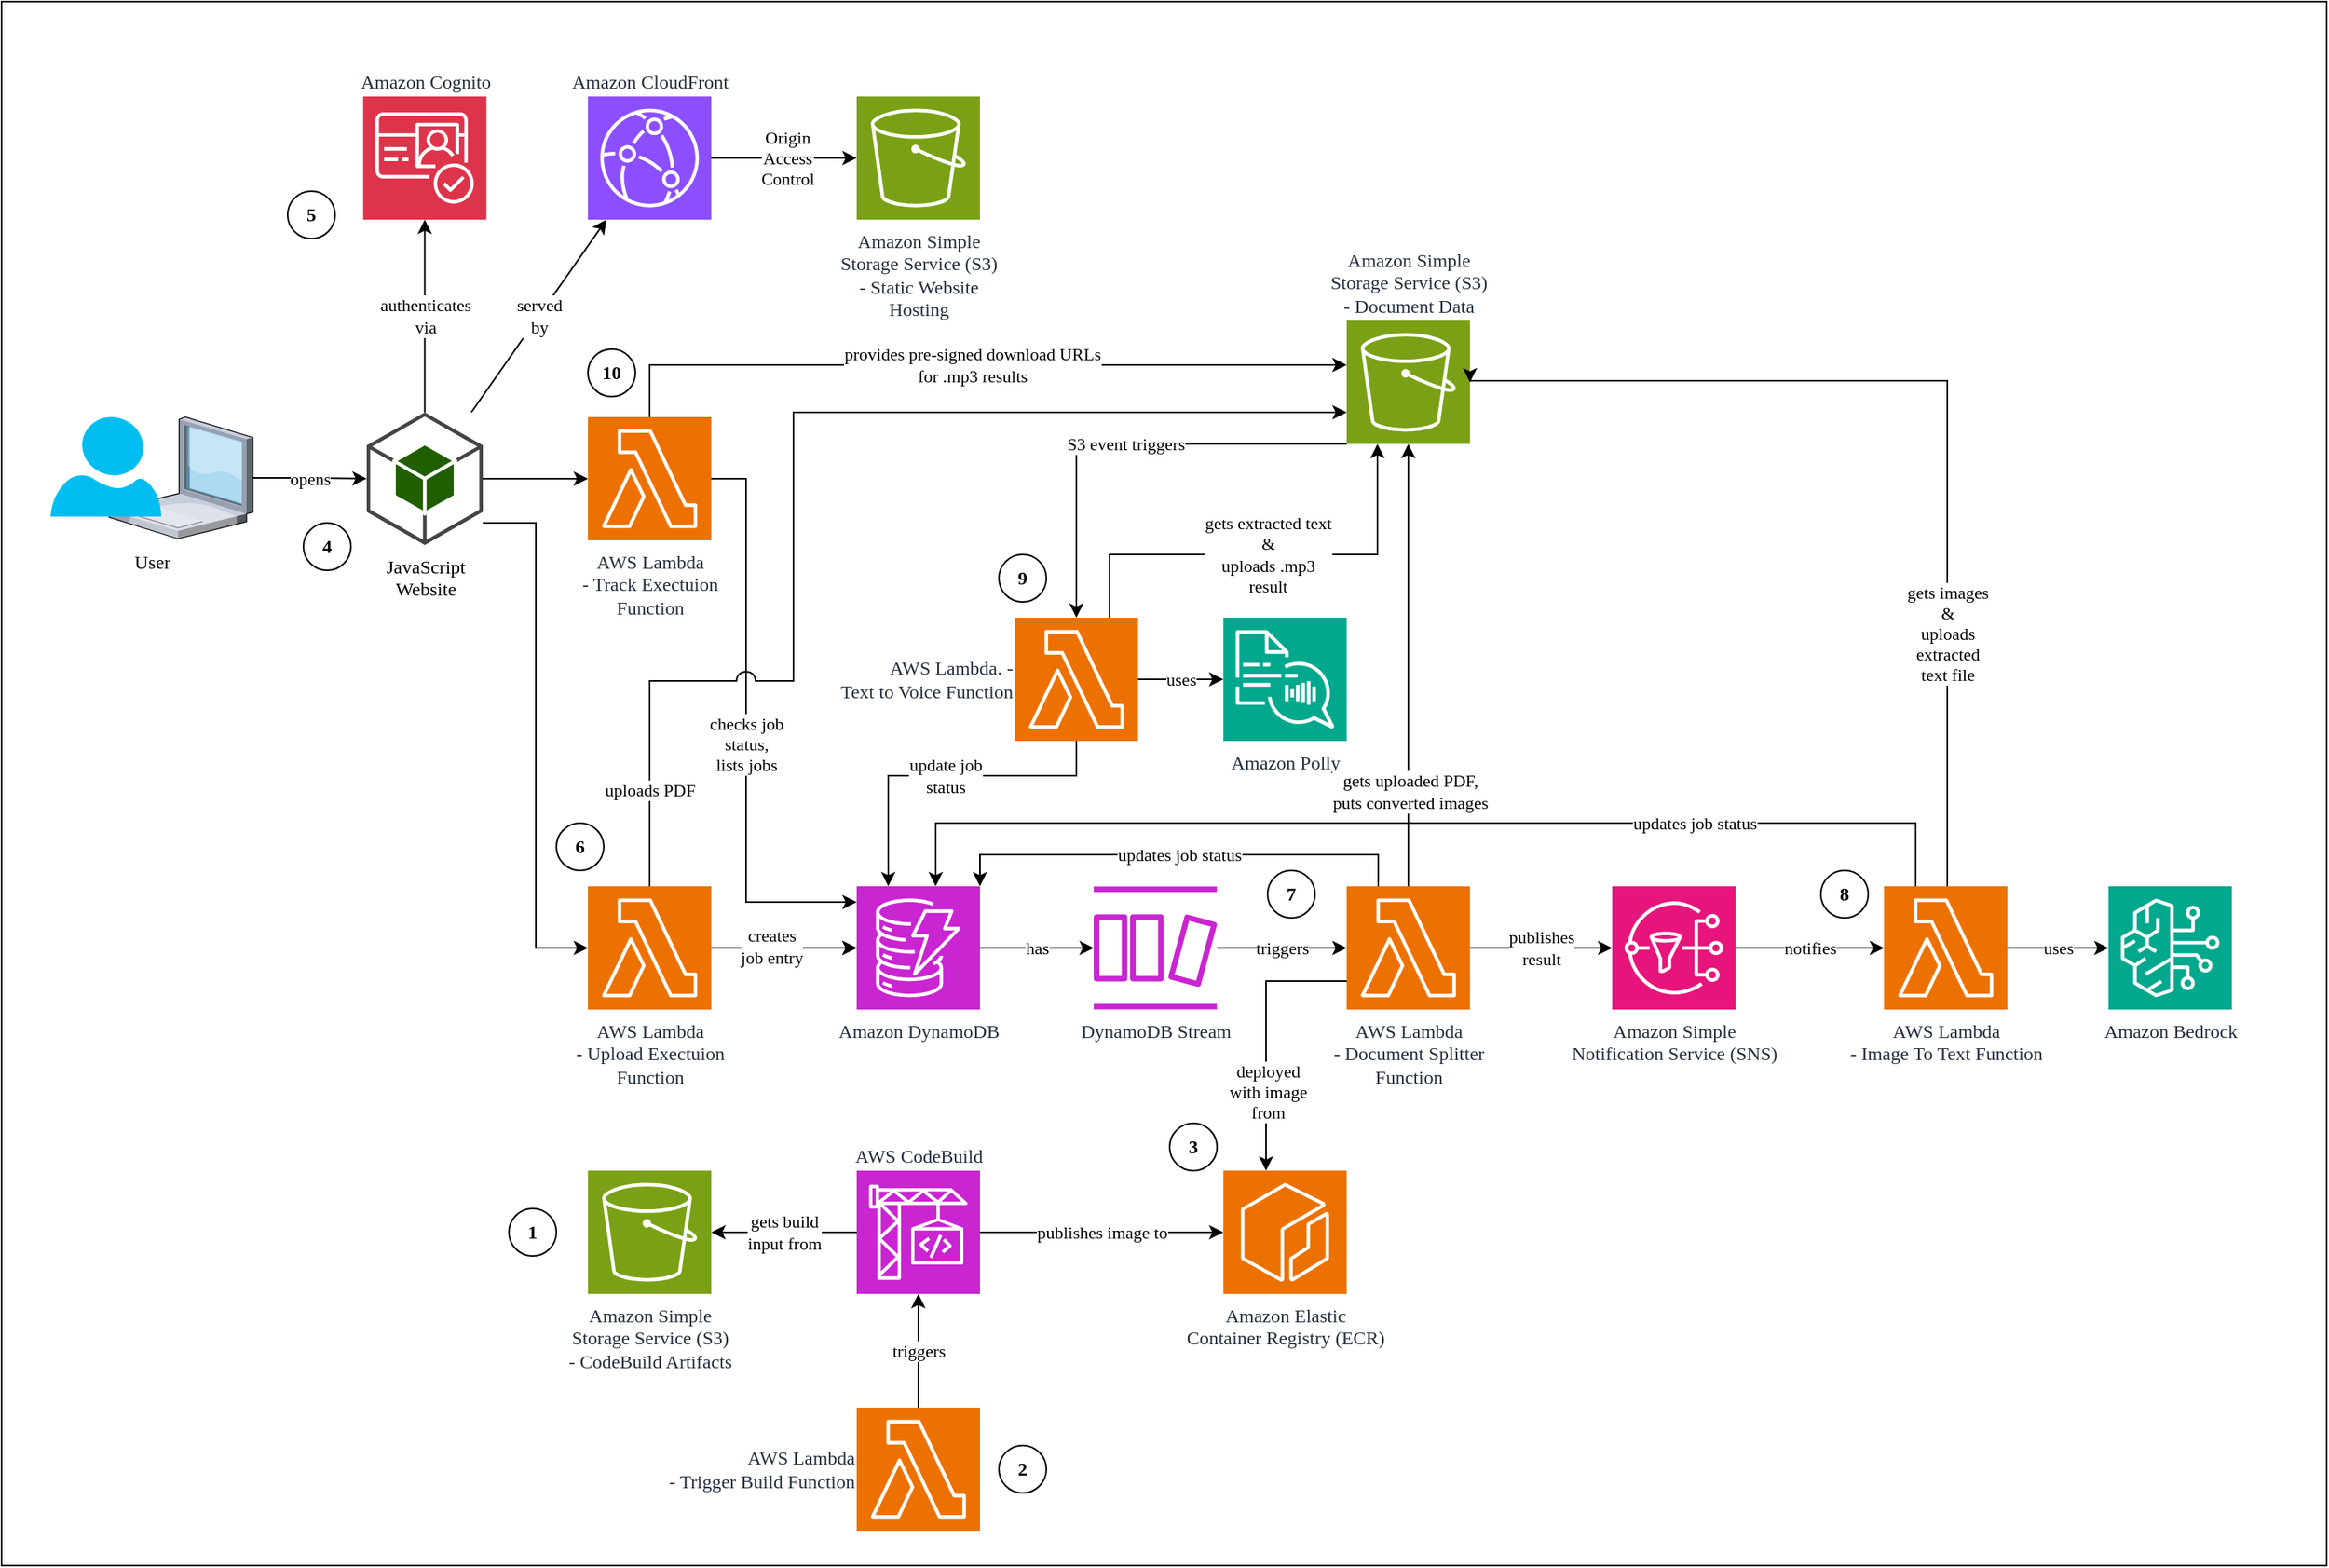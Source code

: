 <mxfile version="25.0.2">
  <diagram name="Page-1" id="KvJCfQqjTLcTcHkRCFoN">
    <mxGraphModel dx="2131" dy="2024" grid="1" gridSize="10" guides="1" tooltips="1" connect="1" arrows="1" fold="1" page="1" pageScale="1" pageWidth="850" pageHeight="1100" math="0" shadow="0">
      <root>
        <mxCell id="0" />
        <mxCell id="1" parent="0" />
        <mxCell id="DayLid3WByzx3j8m-CAS-71" value="" style="rounded=0;whiteSpace=wrap;html=1;" vertex="1" parent="1">
          <mxGeometry x="-561" y="-280" width="1471" height="990" as="geometry" />
        </mxCell>
        <mxCell id="DayLid3WByzx3j8m-CAS-2" value="&lt;font&gt;Amazon Cognito&lt;/font&gt;" style="sketch=0;points=[[0,0,0],[0.25,0,0],[0.5,0,0],[0.75,0,0],[1,0,0],[0,1,0],[0.25,1,0],[0.5,1,0],[0.75,1,0],[1,1,0],[0,0.25,0],[0,0.5,0],[0,0.75,0],[1,0.25,0],[1,0.5,0],[1,0.75,0]];outlineConnect=0;fontColor=#232F3E;fillColor=#DD344C;strokeColor=#ffffff;dashed=0;verticalLabelPosition=top;verticalAlign=bottom;align=center;html=1;fontSize=12;fontStyle=0;aspect=fixed;shape=mxgraph.aws4.resourceIcon;resIcon=mxgraph.aws4.cognito;fontFamily=Amazon Ember;labelPosition=center;" vertex="1" parent="1">
          <mxGeometry x="-332.25" y="-220" width="78" height="78" as="geometry" />
        </mxCell>
        <mxCell id="DayLid3WByzx3j8m-CAS-4" value="Amazon Simple&lt;br&gt;Storage Service (S3)&lt;br&gt;- Static Website&lt;br&gt;Hosting" style="sketch=0;points=[[0,0,0],[0.25,0,0],[0.5,0,0],[0.75,0,0],[1,0,0],[0,1,0],[0.25,1,0],[0.5,1,0],[0.75,1,0],[1,1,0],[0,0.25,0],[0,0.5,0],[0,0.75,0],[1,0.25,0],[1,0.5,0],[1,0.75,0]];outlineConnect=0;fontColor=#232F3E;fillColor=#7AA116;strokeColor=#ffffff;dashed=0;verticalLabelPosition=bottom;verticalAlign=top;align=center;html=1;fontSize=12;fontStyle=0;aspect=fixed;shape=mxgraph.aws4.resourceIcon;resIcon=mxgraph.aws4.s3;fontFamily=Amazon Ember;" vertex="1" parent="1">
          <mxGeometry x="-20" y="-220" width="78" height="78" as="geometry" />
        </mxCell>
        <mxCell id="DayLid3WByzx3j8m-CAS-5" value="Amazon CloudFront" style="sketch=0;points=[[0,0,0],[0.25,0,0],[0.5,0,0],[0.75,0,0],[1,0,0],[0,1,0],[0.25,1,0],[0.5,1,0],[0.75,1,0],[1,1,0],[0,0.25,0],[0,0.5,0],[0,0.75,0],[1,0.25,0],[1,0.5,0],[1,0.75,0]];outlineConnect=0;fontColor=#232F3E;fillColor=#8C4FFF;strokeColor=#ffffff;dashed=0;verticalLabelPosition=top;verticalAlign=bottom;align=center;html=1;fontSize=12;fontStyle=0;aspect=fixed;shape=mxgraph.aws4.resourceIcon;resIcon=mxgraph.aws4.cloudfront;fontFamily=Amazon Ember;labelPosition=center;" vertex="1" parent="1">
          <mxGeometry x="-190" y="-220" width="78" height="78" as="geometry" />
        </mxCell>
        <mxCell id="DayLid3WByzx3j8m-CAS-54" value="" style="edgeStyle=orthogonalEdgeStyle;rounded=0;orthogonalLoop=1;jettySize=auto;html=1;fontFamily=Amazon Ember;" edge="1" parent="1" source="DayLid3WByzx3j8m-CAS-6" target="DayLid3WByzx3j8m-CAS-8">
          <mxGeometry relative="1" as="geometry" />
        </mxCell>
        <mxCell id="DayLid3WByzx3j8m-CAS-6" value="AWS Lambda&lt;br&gt;- Upload Exectuion&lt;br&gt;Function" style="sketch=0;points=[[0,0,0],[0.25,0,0],[0.5,0,0],[0.75,0,0],[1,0,0],[0,1,0],[0.25,1,0],[0.5,1,0],[0.75,1,0],[1,1,0],[0,0.25,0],[0,0.5,0],[0,0.75,0],[1,0.25,0],[1,0.5,0],[1,0.75,0]];outlineConnect=0;fontColor=#232F3E;fillColor=#ED7100;strokeColor=#ffffff;dashed=0;verticalLabelPosition=bottom;verticalAlign=top;align=center;html=1;fontSize=12;fontStyle=0;aspect=fixed;shape=mxgraph.aws4.resourceIcon;resIcon=mxgraph.aws4.lambda;fontFamily=Amazon Ember;" vertex="1" parent="1">
          <mxGeometry x="-190" y="280" width="78" height="78" as="geometry" />
        </mxCell>
        <mxCell id="DayLid3WByzx3j8m-CAS-7" value="Amazon Polly" style="sketch=0;points=[[0,0,0],[0.25,0,0],[0.5,0,0],[0.75,0,0],[1,0,0],[0,1,0],[0.25,1,0],[0.5,1,0],[0.75,1,0],[1,1,0],[0,0.25,0],[0,0.5,0],[0,0.75,0],[1,0.25,0],[1,0.5,0],[1,0.75,0]];outlineConnect=0;fontColor=#232F3E;fillColor=#01A88D;strokeColor=#ffffff;dashed=0;verticalLabelPosition=bottom;verticalAlign=top;align=center;html=1;fontSize=12;fontStyle=0;aspect=fixed;shape=mxgraph.aws4.resourceIcon;resIcon=mxgraph.aws4.polly;fontFamily=Amazon Ember;" vertex="1" parent="1">
          <mxGeometry x="212" y="110" width="78" height="78" as="geometry" />
        </mxCell>
        <mxCell id="DayLid3WByzx3j8m-CAS-46" value="has" style="edgeStyle=orthogonalEdgeStyle;rounded=0;orthogonalLoop=1;jettySize=auto;html=1;fontFamily=Amazon Ember;" edge="1" parent="1" source="DayLid3WByzx3j8m-CAS-8" target="DayLid3WByzx3j8m-CAS-32">
          <mxGeometry relative="1" as="geometry" />
        </mxCell>
        <mxCell id="DayLid3WByzx3j8m-CAS-8" value="Amazon DynamoDB" style="sketch=0;points=[[0,0,0],[0.25,0,0],[0.5,0,0],[0.75,0,0],[1,0,0],[0,1,0],[0.25,1,0],[0.5,1,0],[0.75,1,0],[1,1,0],[0,0.25,0],[0,0.5,0],[0,0.75,0],[1,0.25,0],[1,0.5,0],[1,0.75,0]];outlineConnect=0;fontColor=#232F3E;fillColor=#C925D1;strokeColor=#ffffff;dashed=0;verticalLabelPosition=bottom;verticalAlign=top;align=center;html=1;fontSize=12;fontStyle=0;aspect=fixed;shape=mxgraph.aws4.resourceIcon;resIcon=mxgraph.aws4.dynamodb;fontFamily=Amazon Ember;" vertex="1" parent="1">
          <mxGeometry x="-20" y="280" width="78" height="78" as="geometry" />
        </mxCell>
        <mxCell id="DayLid3WByzx3j8m-CAS-38" value="gets build&lt;br&gt;&lt;div&gt;input from&lt;/div&gt;" style="edgeStyle=orthogonalEdgeStyle;rounded=0;orthogonalLoop=1;jettySize=auto;html=1;fontFamily=Amazon Ember;" edge="1" parent="1" source="DayLid3WByzx3j8m-CAS-9" target="DayLid3WByzx3j8m-CAS-35">
          <mxGeometry relative="1" as="geometry" />
        </mxCell>
        <mxCell id="DayLid3WByzx3j8m-CAS-9" value="AWS CodeBuild" style="sketch=0;points=[[0,0,0],[0.25,0,0],[0.5,0,0],[0.75,0,0],[1,0,0],[0,1,0],[0.25,1,0],[0.5,1,0],[0.75,1,0],[1,1,0],[0,0.25,0],[0,0.5,0],[0,0.75,0],[1,0.25,0],[1,0.5,0],[1,0.75,0]];outlineConnect=0;fontColor=#232F3E;fillColor=#C925D1;strokeColor=#ffffff;dashed=0;verticalLabelPosition=top;verticalAlign=bottom;align=center;html=1;fontSize=12;fontStyle=0;aspect=fixed;shape=mxgraph.aws4.resourceIcon;resIcon=mxgraph.aws4.codebuild;fontFamily=Amazon Ember;labelPosition=center;" vertex="1" parent="1">
          <mxGeometry x="-20" y="460" width="78" height="78" as="geometry" />
        </mxCell>
        <mxCell id="DayLid3WByzx3j8m-CAS-10" value="Amazon Elastic&lt;br&gt;Container Registry (ECR)" style="sketch=0;points=[[0,0,0],[0.25,0,0],[0.5,0,0],[0.75,0,0],[1,0,0],[0,1,0],[0.25,1,0],[0.5,1,0],[0.75,1,0],[1,1,0],[0,0.25,0],[0,0.5,0],[0,0.75,0],[1,0.25,0],[1,0.5,0],[1,0.75,0]];outlineConnect=0;fontColor=#232F3E;fillColor=#ED7100;strokeColor=#ffffff;dashed=0;verticalLabelPosition=bottom;verticalAlign=top;align=center;html=1;fontSize=12;fontStyle=0;aspect=fixed;shape=mxgraph.aws4.resourceIcon;resIcon=mxgraph.aws4.ecr;fontFamily=Amazon Ember;" vertex="1" parent="1">
          <mxGeometry x="212" y="460" width="78" height="78" as="geometry" />
        </mxCell>
        <mxCell id="DayLid3WByzx3j8m-CAS-11" value="Amazon Simple&lt;br&gt;Notification Service (SNS)" style="sketch=0;points=[[0,0,0],[0.25,0,0],[0.5,0,0],[0.75,0,0],[1,0,0],[0,1,0],[0.25,1,0],[0.5,1,0],[0.75,1,0],[1,1,0],[0,0.25,0],[0,0.5,0],[0,0.75,0],[1,0.25,0],[1,0.5,0],[1,0.75,0]];outlineConnect=0;fontColor=#232F3E;fillColor=#E7157B;strokeColor=#ffffff;dashed=0;verticalLabelPosition=bottom;verticalAlign=top;align=center;html=1;fontSize=12;fontStyle=0;aspect=fixed;shape=mxgraph.aws4.resourceIcon;resIcon=mxgraph.aws4.sns;fontFamily=Amazon Ember;" vertex="1" parent="1">
          <mxGeometry x="458" y="280" width="78" height="78" as="geometry" />
        </mxCell>
        <mxCell id="DayLid3WByzx3j8m-CAS-12" value="Amazon Bedrock" style="sketch=0;points=[[0,0,0],[0.25,0,0],[0.5,0,0],[0.75,0,0],[1,0,0],[0,1,0],[0.25,1,0],[0.5,1,0],[0.75,1,0],[1,1,0],[0,0.25,0],[0,0.5,0],[0,0.75,0],[1,0.25,0],[1,0.5,0],[1,0.75,0]];outlineConnect=0;fontColor=#232F3E;fillColor=#01A88D;strokeColor=#ffffff;dashed=0;verticalLabelPosition=bottom;verticalAlign=top;align=center;html=1;fontSize=12;fontStyle=0;aspect=fixed;shape=mxgraph.aws4.resourceIcon;resIcon=mxgraph.aws4.bedrock;fontFamily=Amazon Ember;" vertex="1" parent="1">
          <mxGeometry x="772" y="280" width="78" height="78" as="geometry" />
        </mxCell>
        <mxCell id="DayLid3WByzx3j8m-CAS-20" value="served&lt;br&gt;by" style="rounded=0;orthogonalLoop=1;jettySize=auto;html=1;fontFamily=Amazon Ember;" edge="1" parent="1" source="DayLid3WByzx3j8m-CAS-13" target="DayLid3WByzx3j8m-CAS-5">
          <mxGeometry relative="1" as="geometry" />
        </mxCell>
        <mxCell id="DayLid3WByzx3j8m-CAS-13" value="JavaScript&lt;br&gt;Website" style="outlineConnect=0;dashed=0;verticalLabelPosition=bottom;verticalAlign=top;align=center;html=1;shape=mxgraph.aws3.android;fillColor=#205E00;gradientColor=none;fontFamily=Amazon Ember;" vertex="1" parent="1">
          <mxGeometry x="-330" y="-20" width="73.5" height="84" as="geometry" />
        </mxCell>
        <mxCell id="DayLid3WByzx3j8m-CAS-16" style="edgeStyle=orthogonalEdgeStyle;rounded=0;orthogonalLoop=1;jettySize=auto;html=1;entryX=0;entryY=0.5;entryDx=0;entryDy=0;entryPerimeter=0;fontFamily=Amazon Ember;" edge="1" parent="1" source="DayLid3WByzx3j8m-CAS-5" target="DayLid3WByzx3j8m-CAS-4">
          <mxGeometry relative="1" as="geometry" />
        </mxCell>
        <mxCell id="DayLid3WByzx3j8m-CAS-17" value="Origin&lt;br&gt;Access&lt;br&gt;Control" style="edgeLabel;html=1;align=center;verticalAlign=middle;resizable=0;points=[];fontFamily=Amazon Ember;" vertex="1" connectable="0" parent="DayLid3WByzx3j8m-CAS-16">
          <mxGeometry x="-0.196" y="3" relative="1" as="geometry">
            <mxPoint x="11" y="3" as="offset" />
          </mxGeometry>
        </mxCell>
        <mxCell id="DayLid3WByzx3j8m-CAS-23" value="" style="group;fontFamily=Amazon Ember;" vertex="1" connectable="0" parent="1">
          <mxGeometry x="-530" y="-17" width="128" height="107" as="geometry" />
        </mxCell>
        <mxCell id="DayLid3WByzx3j8m-CAS-21" value="" style="group;fontFamily=Amazon Ember;" vertex="1" connectable="0" parent="DayLid3WByzx3j8m-CAS-23">
          <mxGeometry width="128" height="77" as="geometry" />
        </mxCell>
        <mxCell id="DayLid3WByzx3j8m-CAS-18" value="" style="verticalLabelPosition=bottom;sketch=0;aspect=fixed;html=1;verticalAlign=top;strokeColor=none;align=center;outlineConnect=0;shape=mxgraph.citrix.laptop_1;fontFamily=Amazon Ember;" vertex="1" parent="DayLid3WByzx3j8m-CAS-21">
          <mxGeometry x="37" width="91" height="77" as="geometry" />
        </mxCell>
        <mxCell id="DayLid3WByzx3j8m-CAS-19" value="" style="verticalLabelPosition=bottom;html=1;verticalAlign=top;align=center;strokeColor=none;fillColor=#00BEF2;shape=mxgraph.azure.user;fontFamily=Amazon Ember;" vertex="1" parent="DayLid3WByzx3j8m-CAS-21">
          <mxGeometry width="70" height="63" as="geometry" />
        </mxCell>
        <mxCell id="DayLid3WByzx3j8m-CAS-22" value="User" style="text;html=1;align=center;verticalAlign=middle;resizable=0;points=[];autosize=1;strokeColor=none;fillColor=none;fontFamily=Amazon Ember;" vertex="1" parent="DayLid3WByzx3j8m-CAS-23">
          <mxGeometry x="39" y="77" width="50" height="30" as="geometry" />
        </mxCell>
        <mxCell id="DayLid3WByzx3j8m-CAS-24" value="authenticates&lt;br&gt;via" style="edgeStyle=orthogonalEdgeStyle;rounded=0;orthogonalLoop=1;jettySize=auto;html=1;entryX=0.5;entryY=1;entryDx=0;entryDy=0;entryPerimeter=0;fontFamily=Amazon Ember;" edge="1" parent="1" source="DayLid3WByzx3j8m-CAS-13" target="DayLid3WByzx3j8m-CAS-2">
          <mxGeometry relative="1" as="geometry" />
        </mxCell>
        <mxCell id="DayLid3WByzx3j8m-CAS-25" value="opens" style="edgeStyle=orthogonalEdgeStyle;rounded=0;orthogonalLoop=1;jettySize=auto;html=1;entryX=0;entryY=0.5;entryDx=0;entryDy=0;entryPerimeter=0;fontFamily=Amazon Ember;" edge="1" parent="1" source="DayLid3WByzx3j8m-CAS-18" target="DayLid3WByzx3j8m-CAS-13">
          <mxGeometry relative="1" as="geometry" />
        </mxCell>
        <mxCell id="DayLid3WByzx3j8m-CAS-26" value="AWS Lambda&lt;br&gt;- Track Exectuion&lt;br&gt;Function" style="sketch=0;points=[[0,0,0],[0.25,0,0],[0.5,0,0],[0.75,0,0],[1,0,0],[0,1,0],[0.25,1,0],[0.5,1,0],[0.75,1,0],[1,1,0],[0,0.25,0],[0,0.5,0],[0,0.75,0],[1,0.25,0],[1,0.5,0],[1,0.75,0]];outlineConnect=0;fontColor=#232F3E;fillColor=#ED7100;strokeColor=#ffffff;dashed=0;verticalLabelPosition=bottom;verticalAlign=top;align=center;html=1;fontSize=12;fontStyle=0;aspect=fixed;shape=mxgraph.aws4.resourceIcon;resIcon=mxgraph.aws4.lambda;fontFamily=Amazon Ember;" vertex="1" parent="1">
          <mxGeometry x="-190" y="-17" width="78" height="78" as="geometry" />
        </mxCell>
        <mxCell id="DayLid3WByzx3j8m-CAS-39" value="uses" style="edgeStyle=orthogonalEdgeStyle;rounded=0;orthogonalLoop=1;jettySize=auto;html=1;fontFamily=Amazon Ember;" edge="1" parent="1" source="DayLid3WByzx3j8m-CAS-27" target="DayLid3WByzx3j8m-CAS-7">
          <mxGeometry relative="1" as="geometry" />
        </mxCell>
        <mxCell id="DayLid3WByzx3j8m-CAS-45" value="update job&lt;br&gt;status" style="edgeStyle=orthogonalEdgeStyle;rounded=0;orthogonalLoop=1;jettySize=auto;html=1;fontFamily=Amazon Ember;" edge="1" parent="1" source="DayLid3WByzx3j8m-CAS-27" target="DayLid3WByzx3j8m-CAS-8">
          <mxGeometry relative="1" as="geometry">
            <Array as="points">
              <mxPoint x="119" y="210" />
              <mxPoint y="210" />
            </Array>
          </mxGeometry>
        </mxCell>
        <mxCell id="DayLid3WByzx3j8m-CAS-27" value="AWS Lambda. -&lt;br&gt;Text to Voice Function" style="sketch=0;points=[[0,0,0],[0.25,0,0],[0.5,0,0],[0.75,0,0],[1,0,0],[0,1,0],[0.25,1,0],[0.5,1,0],[0.75,1,0],[1,1,0],[0,0.25,0],[0,0.5,0],[0,0.75,0],[1,0.25,0],[1,0.5,0],[1,0.75,0]];outlineConnect=0;fontColor=#232F3E;fillColor=#ED7100;strokeColor=#ffffff;dashed=0;verticalLabelPosition=middle;verticalAlign=middle;align=right;html=1;fontSize=12;fontStyle=0;aspect=fixed;shape=mxgraph.aws4.resourceIcon;resIcon=mxgraph.aws4.lambda;fontFamily=Amazon Ember;labelPosition=left;" vertex="1" parent="1">
          <mxGeometry x="80" y="110" width="78" height="78" as="geometry" />
        </mxCell>
        <mxCell id="DayLid3WByzx3j8m-CAS-28" value="Amazon Simple&lt;br&gt;Storage Service (S3)&lt;br&gt;- Document Data" style="sketch=0;points=[[0,0,0],[0.25,0,0],[0.5,0,0],[0.75,0,0],[1,0,0],[0,1,0],[0.25,1,0],[0.5,1,0],[0.75,1,0],[1,1,0],[0,0.25,0],[0,0.5,0],[0,0.75,0],[1,0.25,0],[1,0.5,0],[1,0.75,0]];outlineConnect=0;fontColor=#232F3E;fillColor=#7AA116;strokeColor=#ffffff;dashed=0;verticalLabelPosition=top;verticalAlign=bottom;align=center;html=1;fontSize=12;fontStyle=0;aspect=fixed;shape=mxgraph.aws4.resourceIcon;resIcon=mxgraph.aws4.s3;fontFamily=Amazon Ember;labelPosition=center;" vertex="1" parent="1">
          <mxGeometry x="290" y="-78" width="78" height="78" as="geometry" />
        </mxCell>
        <mxCell id="DayLid3WByzx3j8m-CAS-29" value="provides pre-signed download URLs&lt;br&gt;for .mp3 results" style="edgeStyle=orthogonalEdgeStyle;rounded=0;orthogonalLoop=1;jettySize=auto;html=1;fontFamily=Amazon Ember;" edge="1" parent="1" source="DayLid3WByzx3j8m-CAS-26" target="DayLid3WByzx3j8m-CAS-28">
          <mxGeometry relative="1" as="geometry">
            <Array as="points">
              <mxPoint x="-151" y="-50" />
            </Array>
          </mxGeometry>
        </mxCell>
        <mxCell id="DayLid3WByzx3j8m-CAS-30" style="rounded=0;orthogonalLoop=1;jettySize=auto;html=1;entryX=0;entryY=0.5;entryDx=0;entryDy=0;entryPerimeter=0;edgeStyle=orthogonalEdgeStyle;fontFamily=Amazon Ember;" edge="1" parent="1" source="DayLid3WByzx3j8m-CAS-13" target="DayLid3WByzx3j8m-CAS-6">
          <mxGeometry relative="1" as="geometry">
            <Array as="points">
              <mxPoint x="-223" y="50" />
              <mxPoint x="-223" y="319" />
            </Array>
          </mxGeometry>
        </mxCell>
        <mxCell id="DayLid3WByzx3j8m-CAS-31" style="edgeStyle=orthogonalEdgeStyle;rounded=0;orthogonalLoop=1;jettySize=auto;html=1;entryX=0;entryY=0.5;entryDx=0;entryDy=0;entryPerimeter=0;fontFamily=Amazon Ember;" edge="1" parent="1" source="DayLid3WByzx3j8m-CAS-13" target="DayLid3WByzx3j8m-CAS-26">
          <mxGeometry relative="1" as="geometry" />
        </mxCell>
        <mxCell id="DayLid3WByzx3j8m-CAS-32" value="DynamoDB Stream" style="sketch=0;outlineConnect=0;fontColor=#232F3E;gradientColor=none;fillColor=#C925D1;strokeColor=none;dashed=0;verticalLabelPosition=bottom;verticalAlign=top;align=center;html=1;fontSize=12;fontStyle=0;aspect=fixed;pointerEvents=1;shape=mxgraph.aws4.dynamodb_stream;fontFamily=Amazon Ember;" vertex="1" parent="1">
          <mxGeometry x="130" y="280" width="78" height="78" as="geometry" />
        </mxCell>
        <mxCell id="DayLid3WByzx3j8m-CAS-33" style="edgeStyle=orthogonalEdgeStyle;rounded=0;orthogonalLoop=1;jettySize=auto;html=1;entryX=0;entryY=0.5;entryDx=0;entryDy=0;entryPerimeter=0;fontFamily=Amazon Ember;" edge="1" parent="1" source="DayLid3WByzx3j8m-CAS-6" target="DayLid3WByzx3j8m-CAS-8">
          <mxGeometry relative="1" as="geometry" />
        </mxCell>
        <mxCell id="DayLid3WByzx3j8m-CAS-55" value="creates&lt;br&gt;job entry" style="edgeLabel;html=1;align=center;verticalAlign=middle;resizable=0;points=[];fontFamily=Amazon Ember;" vertex="1" connectable="0" parent="DayLid3WByzx3j8m-CAS-33">
          <mxGeometry x="-0.174" y="1" relative="1" as="geometry">
            <mxPoint as="offset" />
          </mxGeometry>
        </mxCell>
        <mxCell id="DayLid3WByzx3j8m-CAS-36" value="deployed&lt;br&gt;with image&lt;br&gt;from" style="edgeStyle=orthogonalEdgeStyle;rounded=0;orthogonalLoop=1;jettySize=auto;html=1;fontFamily=Amazon Ember;" edge="1" parent="1" source="DayLid3WByzx3j8m-CAS-34" target="DayLid3WByzx3j8m-CAS-10">
          <mxGeometry x="0.415" y="1" relative="1" as="geometry">
            <Array as="points">
              <mxPoint x="239" y="340" />
            </Array>
            <mxPoint as="offset" />
          </mxGeometry>
        </mxCell>
        <mxCell id="DayLid3WByzx3j8m-CAS-34" value="AWS Lambda&lt;br&gt;- Document Splitter&lt;br&gt;Function" style="sketch=0;points=[[0,0,0],[0.25,0,0],[0.5,0,0],[0.75,0,0],[1,0,0],[0,1,0],[0.25,1,0],[0.5,1,0],[0.75,1,0],[1,1,0],[0,0.25,0],[0,0.5,0],[0,0.75,0],[1,0.25,0],[1,0.5,0],[1,0.75,0]];outlineConnect=0;fontColor=#232F3E;fillColor=#ED7100;strokeColor=#ffffff;dashed=0;verticalLabelPosition=bottom;verticalAlign=top;align=center;html=1;fontSize=12;fontStyle=0;aspect=fixed;shape=mxgraph.aws4.resourceIcon;resIcon=mxgraph.aws4.lambda;fontFamily=Amazon Ember;" vertex="1" parent="1">
          <mxGeometry x="290" y="280" width="78" height="78" as="geometry" />
        </mxCell>
        <mxCell id="DayLid3WByzx3j8m-CAS-35" value="Amazon Simple&lt;br&gt;Storage Service (S3)&lt;br&gt;- CodeBuild Artifacts" style="sketch=0;points=[[0,0,0],[0.25,0,0],[0.5,0,0],[0.75,0,0],[1,0,0],[0,1,0],[0.25,1,0],[0.5,1,0],[0.75,1,0],[1,1,0],[0,0.25,0],[0,0.5,0],[0,0.75,0],[1,0.25,0],[1,0.5,0],[1,0.75,0]];outlineConnect=0;fontColor=#232F3E;fillColor=#7AA116;strokeColor=#ffffff;dashed=0;verticalLabelPosition=bottom;verticalAlign=top;align=center;html=1;fontSize=12;fontStyle=0;aspect=fixed;shape=mxgraph.aws4.resourceIcon;resIcon=mxgraph.aws4.s3;fontFamily=Amazon Ember;" vertex="1" parent="1">
          <mxGeometry x="-190" y="460" width="78" height="78" as="geometry" />
        </mxCell>
        <mxCell id="DayLid3WByzx3j8m-CAS-37" value="publishes image to" style="edgeStyle=orthogonalEdgeStyle;rounded=0;orthogonalLoop=1;jettySize=auto;html=1;entryX=0;entryY=0.5;entryDx=0;entryDy=0;entryPerimeter=0;fontFamily=Amazon Ember;" edge="1" parent="1" source="DayLid3WByzx3j8m-CAS-9" target="DayLid3WByzx3j8m-CAS-10">
          <mxGeometry relative="1" as="geometry" />
        </mxCell>
        <mxCell id="DayLid3WByzx3j8m-CAS-40" value="AWS Lambda&lt;br&gt;- Image To Text Function" style="sketch=0;points=[[0,0,0],[0.25,0,0],[0.5,0,0],[0.75,0,0],[1,0,0],[0,1,0],[0.25,1,0],[0.5,1,0],[0.75,1,0],[1,1,0],[0,0.25,0],[0,0.5,0],[0,0.75,0],[1,0.25,0],[1,0.5,0],[1,0.75,0]];outlineConnect=0;fontColor=#232F3E;fillColor=#ED7100;strokeColor=#ffffff;dashed=0;verticalLabelPosition=bottom;verticalAlign=top;align=center;html=1;fontSize=12;fontStyle=0;aspect=fixed;shape=mxgraph.aws4.resourceIcon;resIcon=mxgraph.aws4.lambda;fontFamily=Amazon Ember;" vertex="1" parent="1">
          <mxGeometry x="630" y="280" width="78" height="78" as="geometry" />
        </mxCell>
        <mxCell id="DayLid3WByzx3j8m-CAS-41" value="publishes&lt;br&gt;result" style="edgeStyle=orthogonalEdgeStyle;rounded=0;orthogonalLoop=1;jettySize=auto;html=1;entryX=0;entryY=0.5;entryDx=0;entryDy=0;entryPerimeter=0;fontFamily=Amazon Ember;" edge="1" parent="1" source="DayLid3WByzx3j8m-CAS-34" target="DayLid3WByzx3j8m-CAS-11">
          <mxGeometry relative="1" as="geometry" />
        </mxCell>
        <mxCell id="DayLid3WByzx3j8m-CAS-42" value="notifies" style="edgeStyle=orthogonalEdgeStyle;rounded=0;orthogonalLoop=1;jettySize=auto;html=1;entryX=0;entryY=0.5;entryDx=0;entryDy=0;entryPerimeter=0;fontFamily=Amazon Ember;" edge="1" parent="1" source="DayLid3WByzx3j8m-CAS-11" target="DayLid3WByzx3j8m-CAS-40">
          <mxGeometry relative="1" as="geometry" />
        </mxCell>
        <mxCell id="DayLid3WByzx3j8m-CAS-43" value="uses" style="edgeStyle=orthogonalEdgeStyle;rounded=0;orthogonalLoop=1;jettySize=auto;html=1;entryX=0;entryY=0.5;entryDx=0;entryDy=0;entryPerimeter=0;fontFamily=Amazon Ember;" edge="1" parent="1" source="DayLid3WByzx3j8m-CAS-40" target="DayLid3WByzx3j8m-CAS-12">
          <mxGeometry relative="1" as="geometry" />
        </mxCell>
        <mxCell id="DayLid3WByzx3j8m-CAS-44" value="updates job status" style="edgeStyle=orthogonalEdgeStyle;rounded=0;orthogonalLoop=1;jettySize=auto;html=1;fontFamily=Amazon Ember;" edge="1" parent="1" source="DayLid3WByzx3j8m-CAS-40">
          <mxGeometry x="-0.486" relative="1" as="geometry">
            <mxPoint x="30" y="280" as="targetPoint" />
            <Array as="points">
              <mxPoint x="650" y="240" />
              <mxPoint x="30" y="240" />
            </Array>
            <mxPoint as="offset" />
          </mxGeometry>
        </mxCell>
        <mxCell id="DayLid3WByzx3j8m-CAS-47" value="triggers" style="edgeStyle=orthogonalEdgeStyle;rounded=0;orthogonalLoop=1;jettySize=auto;html=1;entryX=0;entryY=0.5;entryDx=0;entryDy=0;entryPerimeter=0;fontFamily=Amazon Ember;" edge="1" parent="1" source="DayLid3WByzx3j8m-CAS-32" target="DayLid3WByzx3j8m-CAS-34">
          <mxGeometry relative="1" as="geometry" />
        </mxCell>
        <mxCell id="DayLid3WByzx3j8m-CAS-48" value="gets images&lt;br&gt;&amp;amp;&lt;br&gt;uploads&lt;br&gt;extracted&lt;br&gt;text file" style="edgeStyle=orthogonalEdgeStyle;rounded=0;orthogonalLoop=1;jettySize=auto;html=1;entryX=1;entryY=0.5;entryDx=0;entryDy=0;entryPerimeter=0;fontFamily=Amazon Ember;" edge="1" parent="1" source="DayLid3WByzx3j8m-CAS-40" target="DayLid3WByzx3j8m-CAS-28">
          <mxGeometry x="-0.485" relative="1" as="geometry">
            <Array as="points">
              <mxPoint x="670" y="-40" />
            </Array>
            <mxPoint as="offset" />
          </mxGeometry>
        </mxCell>
        <mxCell id="DayLid3WByzx3j8m-CAS-49" value="gets uploaded PDF,&lt;br&gt;puts converted images" style="edgeStyle=orthogonalEdgeStyle;rounded=0;orthogonalLoop=1;jettySize=auto;html=1;entryX=0.5;entryY=1;entryDx=0;entryDy=0;entryPerimeter=0;fontFamily=Amazon Ember;" edge="1" parent="1" source="DayLid3WByzx3j8m-CAS-34" target="DayLid3WByzx3j8m-CAS-28">
          <mxGeometry x="-0.571" y="-1" relative="1" as="geometry">
            <mxPoint as="offset" />
          </mxGeometry>
        </mxCell>
        <mxCell id="DayLid3WByzx3j8m-CAS-50" value="gets extracted text&lt;br&gt;&amp;amp;&lt;br&gt;uploads .mp3&lt;br&gt;result" style="edgeStyle=orthogonalEdgeStyle;rounded=0;orthogonalLoop=1;jettySize=auto;html=1;entryX=0.25;entryY=1;entryDx=0;entryDy=0;entryPerimeter=0;fontFamily=Amazon Ember;" edge="1" parent="1" source="DayLid3WByzx3j8m-CAS-27" target="DayLid3WByzx3j8m-CAS-28">
          <mxGeometry relative="1" as="geometry">
            <Array as="points">
              <mxPoint x="140" y="70" />
              <mxPoint x="310" y="70" />
            </Array>
          </mxGeometry>
        </mxCell>
        <mxCell id="DayLid3WByzx3j8m-CAS-52" value="checks job&lt;br&gt;status,&lt;br&gt;lists jobs" style="edgeStyle=orthogonalEdgeStyle;rounded=0;orthogonalLoop=1;jettySize=auto;html=1;jumpStyle=arc;fontFamily=Amazon Ember;" edge="1" parent="1" source="DayLid3WByzx3j8m-CAS-26" target="DayLid3WByzx3j8m-CAS-8">
          <mxGeometry x="0.056" relative="1" as="geometry">
            <mxPoint x="-10" y="290" as="targetPoint" />
            <Array as="points">
              <mxPoint x="-90" y="22" />
              <mxPoint x="-90" y="290" />
            </Array>
            <mxPoint as="offset" />
          </mxGeometry>
        </mxCell>
        <mxCell id="DayLid3WByzx3j8m-CAS-53" value="uploads PDF" style="edgeStyle=orthogonalEdgeStyle;rounded=0;orthogonalLoop=1;jettySize=auto;html=1;fontFamily=Amazon Ember;jumpStyle=arc;jumpSize=12;" edge="1" parent="1" source="DayLid3WByzx3j8m-CAS-6" target="DayLid3WByzx3j8m-CAS-28">
          <mxGeometry x="-0.834" relative="1" as="geometry">
            <mxPoint x="220" as="targetPoint" />
            <Array as="points">
              <mxPoint x="-151" y="150" />
              <mxPoint x="-60" y="150" />
              <mxPoint x="-60" y="-20" />
            </Array>
            <mxPoint as="offset" />
          </mxGeometry>
        </mxCell>
        <mxCell id="DayLid3WByzx3j8m-CAS-56" value="updates job status" style="edgeStyle=orthogonalEdgeStyle;rounded=0;orthogonalLoop=1;jettySize=auto;html=1;entryX=1;entryY=0;entryDx=0;entryDy=0;entryPerimeter=0;fontFamily=Amazon Ember;" edge="1" parent="1" source="DayLid3WByzx3j8m-CAS-34" target="DayLid3WByzx3j8m-CAS-8">
          <mxGeometry relative="1" as="geometry">
            <Array as="points">
              <mxPoint x="310" y="260" />
              <mxPoint x="58" y="260" />
            </Array>
          </mxGeometry>
        </mxCell>
        <mxCell id="DayLid3WByzx3j8m-CAS-58" value="1" style="ellipse;whiteSpace=wrap;html=1;aspect=fixed;fontFamily=Amazon Ember;fontStyle=1" vertex="1" parent="1">
          <mxGeometry x="-240" y="484" width="30" height="30" as="geometry" />
        </mxCell>
        <mxCell id="DayLid3WByzx3j8m-CAS-59" value="AWS Lambda&lt;br&gt;- Trigger Build Function" style="sketch=0;points=[[0,0,0],[0.25,0,0],[0.5,0,0],[0.75,0,0],[1,0,0],[0,1,0],[0.25,1,0],[0.5,1,0],[0.75,1,0],[1,1,0],[0,0.25,0],[0,0.5,0],[0,0.75,0],[1,0.25,0],[1,0.5,0],[1,0.75,0]];outlineConnect=0;fontColor=#232F3E;fillColor=#ED7100;strokeColor=#ffffff;dashed=0;verticalLabelPosition=middle;verticalAlign=middle;align=right;html=1;fontSize=12;fontStyle=0;aspect=fixed;shape=mxgraph.aws4.resourceIcon;resIcon=mxgraph.aws4.lambda;fontFamily=Amazon Ember;labelPosition=left;" vertex="1" parent="1">
          <mxGeometry x="-20" y="610" width="78" height="78" as="geometry" />
        </mxCell>
        <mxCell id="DayLid3WByzx3j8m-CAS-60" value="triggers" style="edgeStyle=orthogonalEdgeStyle;rounded=0;orthogonalLoop=1;jettySize=auto;html=1;entryX=0.5;entryY=1;entryDx=0;entryDy=0;entryPerimeter=0;fontFamily=Amazon Ember;" edge="1" parent="1" source="DayLid3WByzx3j8m-CAS-59" target="DayLid3WByzx3j8m-CAS-9">
          <mxGeometry relative="1" as="geometry" />
        </mxCell>
        <mxCell id="DayLid3WByzx3j8m-CAS-61" value="2" style="ellipse;whiteSpace=wrap;html=1;aspect=fixed;fontFamily=Amazon Ember;fontStyle=1" vertex="1" parent="1">
          <mxGeometry x="70" y="634" width="30" height="30" as="geometry" />
        </mxCell>
        <mxCell id="DayLid3WByzx3j8m-CAS-62" value="3" style="ellipse;whiteSpace=wrap;html=1;aspect=fixed;fontFamily=Amazon Ember;fontStyle=1" vertex="1" parent="1">
          <mxGeometry x="178" y="430" width="30" height="30" as="geometry" />
        </mxCell>
        <mxCell id="DayLid3WByzx3j8m-CAS-63" value="4" style="ellipse;whiteSpace=wrap;html=1;aspect=fixed;fontFamily=Amazon Ember;fontStyle=1" vertex="1" parent="1">
          <mxGeometry x="-370" y="50" width="30" height="30" as="geometry" />
        </mxCell>
        <mxCell id="DayLid3WByzx3j8m-CAS-64" value="5" style="ellipse;whiteSpace=wrap;html=1;aspect=fixed;fontFamily=Amazon Ember;fontStyle=1" vertex="1" parent="1">
          <mxGeometry x="-380" y="-160" width="30" height="30" as="geometry" />
        </mxCell>
        <mxCell id="DayLid3WByzx3j8m-CAS-65" value="6" style="ellipse;whiteSpace=wrap;html=1;aspect=fixed;fontFamily=Amazon Ember;fontStyle=1" vertex="1" parent="1">
          <mxGeometry x="-210" y="240" width="30" height="30" as="geometry" />
        </mxCell>
        <mxCell id="DayLid3WByzx3j8m-CAS-66" value="7" style="ellipse;whiteSpace=wrap;html=1;aspect=fixed;fontFamily=Amazon Ember;fontStyle=1" vertex="1" parent="1">
          <mxGeometry x="240" y="270" width="30" height="30" as="geometry" />
        </mxCell>
        <mxCell id="DayLid3WByzx3j8m-CAS-67" value="8" style="ellipse;whiteSpace=wrap;html=1;aspect=fixed;fontFamily=Amazon Ember;fontStyle=1" vertex="1" parent="1">
          <mxGeometry x="590" y="270" width="30" height="30" as="geometry" />
        </mxCell>
        <mxCell id="DayLid3WByzx3j8m-CAS-68" value="9" style="ellipse;whiteSpace=wrap;html=1;aspect=fixed;fontFamily=Amazon Ember;fontStyle=1" vertex="1" parent="1">
          <mxGeometry x="70" y="70" width="30" height="30" as="geometry" />
        </mxCell>
        <mxCell id="DayLid3WByzx3j8m-CAS-69" value="10" style="ellipse;whiteSpace=wrap;html=1;aspect=fixed;fontFamily=Amazon Ember;fontStyle=1" vertex="1" parent="1">
          <mxGeometry x="-190" y="-60" width="30" height="30" as="geometry" />
        </mxCell>
        <mxCell id="DayLid3WByzx3j8m-CAS-70" value="S3 event triggers" style="edgeStyle=orthogonalEdgeStyle;rounded=0;orthogonalLoop=1;jettySize=auto;html=1;entryX=0.5;entryY=0;entryDx=0;entryDy=0;entryPerimeter=0;fontFamily=Amazon Ember;" edge="1" parent="1" source="DayLid3WByzx3j8m-CAS-28" target="DayLid3WByzx3j8m-CAS-27">
          <mxGeometry relative="1" as="geometry">
            <Array as="points">
              <mxPoint x="119" />
            </Array>
          </mxGeometry>
        </mxCell>
      </root>
    </mxGraphModel>
  </diagram>
</mxfile>
